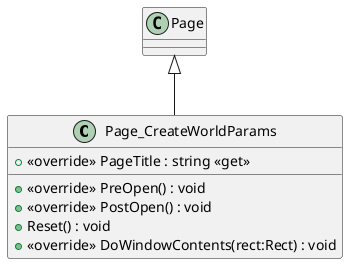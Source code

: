 @startuml
class Page_CreateWorldParams {
    + <<override>> PageTitle : string <<get>>
    + <<override>> PreOpen() : void
    + <<override>> PostOpen() : void
    + Reset() : void
    + <<override>> DoWindowContents(rect:Rect) : void
}
Page <|-- Page_CreateWorldParams
@enduml
